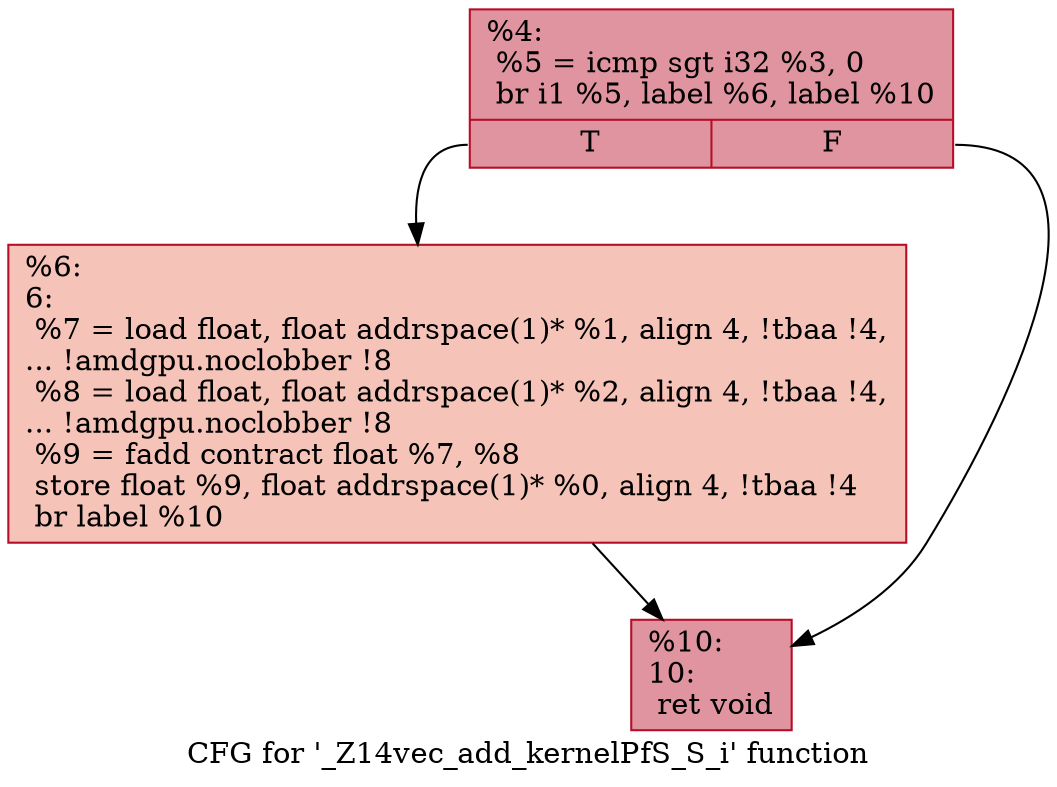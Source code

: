 digraph "CFG for '_Z14vec_add_kernelPfS_S_i' function" {
	label="CFG for '_Z14vec_add_kernelPfS_S_i' function";

	Node0x64e5c10 [shape=record,color="#b70d28ff", style=filled, fillcolor="#b70d2870",label="{%4:\l  %5 = icmp sgt i32 %3, 0\l  br i1 %5, label %6, label %10\l|{<s0>T|<s1>F}}"];
	Node0x64e5c10:s0 -> Node0x64e5bb0;
	Node0x64e5c10:s1 -> Node0x64e6390;
	Node0x64e5bb0 [shape=record,color="#b70d28ff", style=filled, fillcolor="#e8765c70",label="{%6:\l6:                                                \l  %7 = load float, float addrspace(1)* %1, align 4, !tbaa !4,\l... !amdgpu.noclobber !8\l  %8 = load float, float addrspace(1)* %2, align 4, !tbaa !4,\l... !amdgpu.noclobber !8\l  %9 = fadd contract float %7, %8\l  store float %9, float addrspace(1)* %0, align 4, !tbaa !4\l  br label %10\l}"];
	Node0x64e5bb0 -> Node0x64e6390;
	Node0x64e6390 [shape=record,color="#b70d28ff", style=filled, fillcolor="#b70d2870",label="{%10:\l10:                                               \l  ret void\l}"];
}
